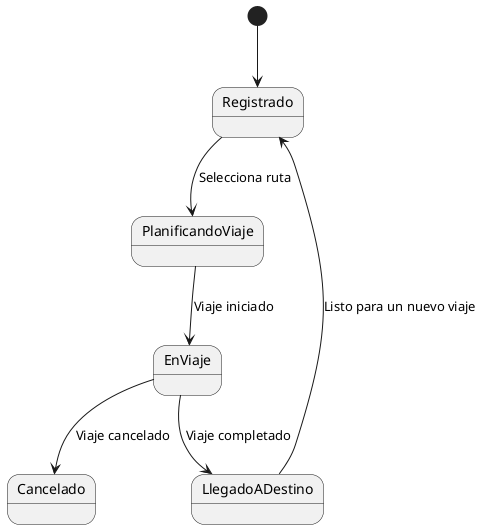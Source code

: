 @startuml
[*] --> Registrado

Registrado --> PlanificandoViaje : Selecciona ruta

PlanificandoViaje --> EnViaje : Viaje iniciado

EnViaje --> LlegadoADestino : Viaje completado

EnViaje --> Cancelado : Viaje cancelado

LlegadoADestino --> Registrado : Listo para un nuevo viaje

@enduml
